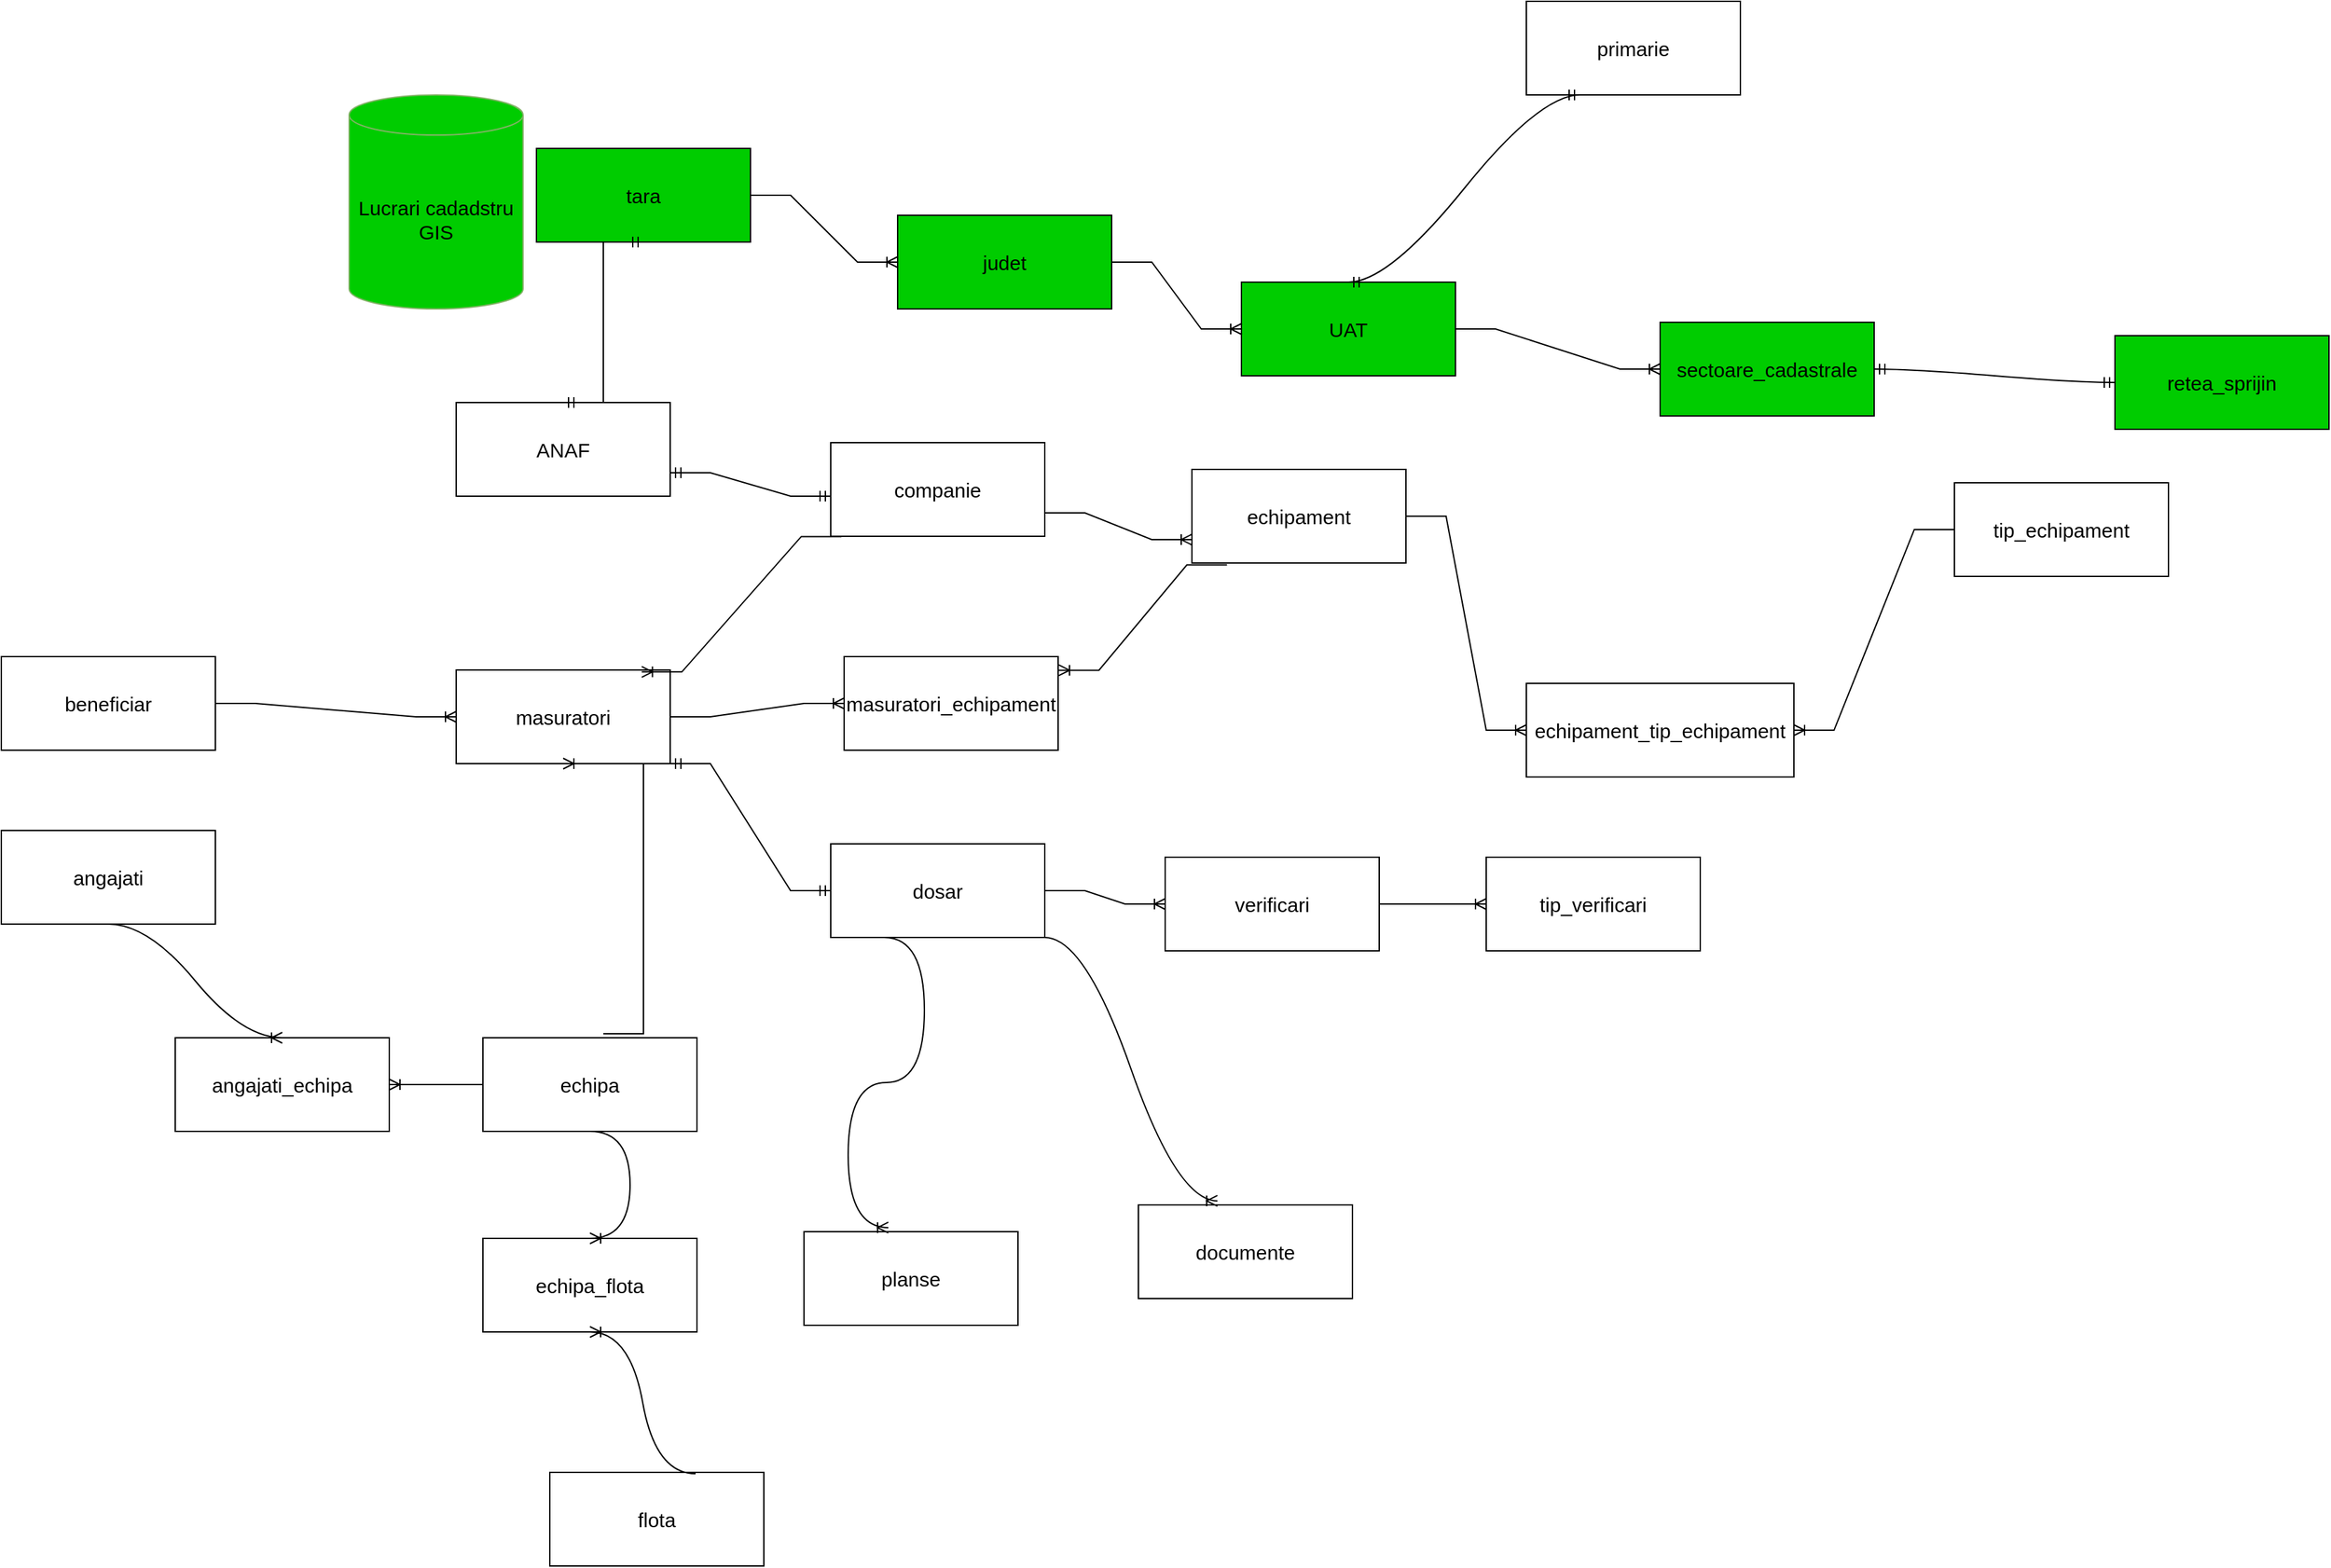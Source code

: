 <mxfile version="22.1.4" type="github">
  <diagram name="Pagină-1" id="bRxWwBNqt0c-3LS7djKt">
    <mxGraphModel dx="1943" dy="2729" grid="1" gridSize="10" guides="1" tooltips="1" connect="1" arrows="1" fold="1" page="1" pageScale="1" pageWidth="827" pageHeight="1169" math="0" shadow="0">
      <root>
        <mxCell id="0" />
        <mxCell id="1" parent="0" />
        <mxCell id="CSEjm_ukC-roUuF_pxlE-1" value="&lt;font style=&quot;font-size: 15px;&quot;&gt;Lucrari cadadstru&lt;br&gt;GIS&lt;/font&gt;" style="shape=cylinder3;whiteSpace=wrap;html=1;boundedLbl=1;backgroundOutline=1;size=15;fillColor=#00CC00;strokeColor=#82B366;labelBackgroundColor=none;" parent="1" vertex="1">
          <mxGeometry width="130" height="160" as="geometry" />
        </mxCell>
        <mxCell id="CSEjm_ukC-roUuF_pxlE-2" value="&lt;font style=&quot;font-size: 15px;&quot;&gt;sectoare_cadastrale&lt;/font&gt;" style="rounded=0;whiteSpace=wrap;html=1;fillColor=#00CC00;" parent="1" vertex="1">
          <mxGeometry x="980" y="170" width="160" height="70" as="geometry" />
        </mxCell>
        <mxCell id="CSEjm_ukC-roUuF_pxlE-4" value="&lt;font style=&quot;font-size: 15px;&quot;&gt;retea_sprijin&lt;/font&gt;" style="rounded=0;whiteSpace=wrap;html=1;fillColor=#00CC00;" parent="1" vertex="1">
          <mxGeometry x="1320" y="180" width="160" height="70" as="geometry" />
        </mxCell>
        <mxCell id="CSEjm_ukC-roUuF_pxlE-5" value="&lt;font style=&quot;font-size: 15px;&quot;&gt;echipa&lt;/font&gt;" style="rounded=0;whiteSpace=wrap;html=1;" parent="1" vertex="1">
          <mxGeometry x="100" y="705" width="160" height="70" as="geometry" />
        </mxCell>
        <mxCell id="CSEjm_ukC-roUuF_pxlE-6" value="&lt;font style=&quot;font-size: 15px;&quot;&gt;angajati&lt;/font&gt;" style="rounded=0;whiteSpace=wrap;html=1;" parent="1" vertex="1">
          <mxGeometry x="-260" y="550" width="160" height="70" as="geometry" />
        </mxCell>
        <mxCell id="CSEjm_ukC-roUuF_pxlE-7" value="&lt;font style=&quot;font-size: 15px;&quot;&gt;echipament&lt;br&gt;&lt;/font&gt;" style="rounded=0;whiteSpace=wrap;html=1;" parent="1" vertex="1">
          <mxGeometry x="630" y="280" width="160" height="70" as="geometry" />
        </mxCell>
        <mxCell id="CSEjm_ukC-roUuF_pxlE-9" value="&lt;font style=&quot;font-size: 15px;&quot;&gt;flota&lt;/font&gt;" style="rounded=0;whiteSpace=wrap;html=1;" parent="1" vertex="1">
          <mxGeometry x="150" y="1030" width="160" height="70" as="geometry" />
        </mxCell>
        <mxCell id="CSEjm_ukC-roUuF_pxlE-10" value="&lt;font style=&quot;font-size: 15px;&quot;&gt;documente&lt;/font&gt;" style="rounded=0;whiteSpace=wrap;html=1;" parent="1" vertex="1">
          <mxGeometry x="590" y="830" width="160" height="70" as="geometry" />
        </mxCell>
        <mxCell id="CSEjm_ukC-roUuF_pxlE-11" value="&lt;font style=&quot;font-size: 15px;&quot;&gt;masuratori&lt;/font&gt;" style="rounded=0;whiteSpace=wrap;html=1;" parent="1" vertex="1">
          <mxGeometry x="80" y="430" width="160" height="70" as="geometry" />
        </mxCell>
        <mxCell id="CSEjm_ukC-roUuF_pxlE-12" value="&lt;font style=&quot;font-size: 15px;&quot;&gt;primarie&lt;/font&gt;" style="rounded=0;whiteSpace=wrap;html=1;" parent="1" vertex="1">
          <mxGeometry x="880" y="-70" width="160" height="70" as="geometry" />
        </mxCell>
        <mxCell id="CSEjm_ukC-roUuF_pxlE-13" value="&lt;font style=&quot;font-size: 15px;&quot;&gt;beneficiar&lt;/font&gt;" style="rounded=0;whiteSpace=wrap;html=1;" parent="1" vertex="1">
          <mxGeometry x="-260" y="420" width="160" height="70" as="geometry" />
        </mxCell>
        <mxCell id="CSEjm_ukC-roUuF_pxlE-15" value="&lt;font style=&quot;font-size: 15px;&quot;&gt;dosar&lt;/font&gt;" style="rounded=0;whiteSpace=wrap;html=1;" parent="1" vertex="1">
          <mxGeometry x="360" y="560" width="160" height="70" as="geometry" />
        </mxCell>
        <mxCell id="CSEjm_ukC-roUuF_pxlE-17" value="&lt;font style=&quot;font-size: 15px;&quot;&gt;planse&lt;/font&gt;" style="rounded=0;whiteSpace=wrap;html=1;" parent="1" vertex="1">
          <mxGeometry x="340" y="850" width="160" height="70" as="geometry" />
        </mxCell>
        <mxCell id="CSEjm_ukC-roUuF_pxlE-20" value="&lt;font style=&quot;font-size: 15px;&quot;&gt;verificari&lt;/font&gt;" style="rounded=0;whiteSpace=wrap;html=1;" parent="1" vertex="1">
          <mxGeometry x="610" y="570" width="160" height="70" as="geometry" />
        </mxCell>
        <mxCell id="O0qFM0V7ysI8Hi2hmVqK-1" value="&lt;span style=&quot;font-size: 15px;&quot;&gt;UAT&lt;/span&gt;" style="rounded=0;whiteSpace=wrap;html=1;fillColor=#00CC00;" vertex="1" parent="1">
          <mxGeometry x="667" y="140" width="160" height="70" as="geometry" />
        </mxCell>
        <mxCell id="O0qFM0V7ysI8Hi2hmVqK-2" value="" style="edgeStyle=entityRelationEdgeStyle;fontSize=12;html=1;endArrow=ERoneToMany;rounded=0;" edge="1" parent="1" source="O0qFM0V7ysI8Hi2hmVqK-1" target="CSEjm_ukC-roUuF_pxlE-2">
          <mxGeometry width="100" height="100" relative="1" as="geometry">
            <mxPoint x="210" y="190" as="sourcePoint" />
            <mxPoint x="310" y="90" as="targetPoint" />
            <Array as="points">
              <mxPoint x="150" y="210" />
              <mxPoint x="200" y="220" />
            </Array>
          </mxGeometry>
        </mxCell>
        <mxCell id="O0qFM0V7ysI8Hi2hmVqK-3" value="&lt;span style=&quot;font-size: 15px;&quot;&gt;judet&lt;/span&gt;" style="rounded=0;whiteSpace=wrap;html=1;fillColor=#00CC00;" vertex="1" parent="1">
          <mxGeometry x="410" y="90" width="160" height="70" as="geometry" />
        </mxCell>
        <mxCell id="O0qFM0V7ysI8Hi2hmVqK-4" value="" style="edgeStyle=entityRelationEdgeStyle;fontSize=12;html=1;endArrow=ERoneToMany;rounded=0;entryX=0;entryY=0.5;entryDx=0;entryDy=0;" edge="1" parent="1" source="O0qFM0V7ysI8Hi2hmVqK-3" target="O0qFM0V7ysI8Hi2hmVqK-1">
          <mxGeometry width="100" height="100" relative="1" as="geometry">
            <mxPoint x="290" y="100" as="sourcePoint" />
            <mxPoint x="390" as="targetPoint" />
          </mxGeometry>
        </mxCell>
        <mxCell id="O0qFM0V7ysI8Hi2hmVqK-5" value="&lt;span style=&quot;font-size: 15px;&quot;&gt;tara&lt;/span&gt;" style="rounded=0;whiteSpace=wrap;html=1;fillColor=#00CC00;" vertex="1" parent="1">
          <mxGeometry x="140" y="40" width="160" height="70" as="geometry" />
        </mxCell>
        <mxCell id="O0qFM0V7ysI8Hi2hmVqK-6" value="" style="edgeStyle=entityRelationEdgeStyle;fontSize=12;html=1;endArrow=ERoneToMany;rounded=0;exitX=1;exitY=0.5;exitDx=0;exitDy=0;entryX=0;entryY=0.5;entryDx=0;entryDy=0;" edge="1" parent="1" source="O0qFM0V7ysI8Hi2hmVqK-5" target="O0qFM0V7ysI8Hi2hmVqK-3">
          <mxGeometry width="100" height="100" relative="1" as="geometry">
            <mxPoint x="290" y="100" as="sourcePoint" />
            <mxPoint x="390" as="targetPoint" />
            <Array as="points">
              <mxPoint x="300" y="90" />
              <mxPoint x="310" y="90" />
              <mxPoint x="300" y="80" />
            </Array>
          </mxGeometry>
        </mxCell>
        <mxCell id="O0qFM0V7ysI8Hi2hmVqK-9" value="&lt;font style=&quot;font-size: 15px;&quot;&gt;companie&lt;br&gt;&lt;/font&gt;" style="rounded=0;whiteSpace=wrap;html=1;" vertex="1" parent="1">
          <mxGeometry x="360" y="260" width="160" height="70" as="geometry" />
        </mxCell>
        <mxCell id="O0qFM0V7ysI8Hi2hmVqK-10" value="" style="edgeStyle=entityRelationEdgeStyle;fontSize=12;html=1;endArrow=ERoneToMany;rounded=0;exitX=1;exitY=0.75;exitDx=0;exitDy=0;entryX=0;entryY=0.75;entryDx=0;entryDy=0;" edge="1" parent="1" source="O0qFM0V7ysI8Hi2hmVqK-9" target="CSEjm_ukC-roUuF_pxlE-7">
          <mxGeometry width="100" height="100" relative="1" as="geometry">
            <mxPoint x="200" y="280" as="sourcePoint" />
            <mxPoint x="300" y="180" as="targetPoint" />
          </mxGeometry>
        </mxCell>
        <mxCell id="O0qFM0V7ysI8Hi2hmVqK-11" value="&lt;font style=&quot;font-size: 15px;&quot;&gt;ANAF&lt;br&gt;&lt;/font&gt;" style="rounded=0;whiteSpace=wrap;html=1;" vertex="1" parent="1">
          <mxGeometry x="80" y="230" width="160" height="70" as="geometry" />
        </mxCell>
        <mxCell id="O0qFM0V7ysI8Hi2hmVqK-12" value="" style="edgeStyle=entityRelationEdgeStyle;fontSize=12;html=1;endArrow=ERmandOne;startArrow=ERmandOne;rounded=0;entryX=1;entryY=0.75;entryDx=0;entryDy=0;exitX=0;exitY=0.571;exitDx=0;exitDy=0;exitPerimeter=0;" edge="1" parent="1" source="O0qFM0V7ysI8Hi2hmVqK-9" target="O0qFM0V7ysI8Hi2hmVqK-11">
          <mxGeometry width="100" height="100" relative="1" as="geometry">
            <mxPoint x="50" y="460" as="sourcePoint" />
            <mxPoint x="150" y="360" as="targetPoint" />
            <Array as="points">
              <mxPoint x="110" y="260" />
            </Array>
          </mxGeometry>
        </mxCell>
        <mxCell id="O0qFM0V7ysI8Hi2hmVqK-13" value="" style="edgeStyle=entityRelationEdgeStyle;fontSize=12;html=1;endArrow=ERmandOne;startArrow=ERmandOne;rounded=0;entryX=0.5;entryY=1;entryDx=0;entryDy=0;exitX=0.5;exitY=0;exitDx=0;exitDy=0;" edge="1" parent="1" source="O0qFM0V7ysI8Hi2hmVqK-11" target="O0qFM0V7ysI8Hi2hmVqK-5">
          <mxGeometry width="100" height="100" relative="1" as="geometry">
            <mxPoint x="160" y="210" as="sourcePoint" />
            <mxPoint x="260" y="110" as="targetPoint" />
            <Array as="points">
              <mxPoint x="200" y="170" />
            </Array>
          </mxGeometry>
        </mxCell>
        <mxCell id="O0qFM0V7ysI8Hi2hmVqK-14" value="" style="edgeStyle=entityRelationEdgeStyle;fontSize=12;html=1;endArrow=ERoneToMany;rounded=0;exitX=0.05;exitY=1.003;exitDx=0;exitDy=0;exitPerimeter=0;entryX=0.867;entryY=0.02;entryDx=0;entryDy=0;entryPerimeter=0;" edge="1" parent="1" source="O0qFM0V7ysI8Hi2hmVqK-9" target="CSEjm_ukC-roUuF_pxlE-11">
          <mxGeometry width="100" height="100" relative="1" as="geometry">
            <mxPoint x="350" y="360" as="sourcePoint" />
            <mxPoint x="450" y="260" as="targetPoint" />
          </mxGeometry>
        </mxCell>
        <mxCell id="O0qFM0V7ysI8Hi2hmVqK-16" value="&lt;font style=&quot;font-size: 15px;&quot;&gt;masuratori_echipament&lt;br&gt;&lt;/font&gt;" style="rounded=0;whiteSpace=wrap;html=1;" vertex="1" parent="1">
          <mxGeometry x="370" y="420" width="160" height="70" as="geometry" />
        </mxCell>
        <mxCell id="O0qFM0V7ysI8Hi2hmVqK-17" value="" style="edgeStyle=entityRelationEdgeStyle;fontSize=12;html=1;endArrow=ERoneToMany;rounded=0;exitX=1;exitY=0.5;exitDx=0;exitDy=0;entryX=0;entryY=0.5;entryDx=0;entryDy=0;" edge="1" parent="1" source="CSEjm_ukC-roUuF_pxlE-11" target="O0qFM0V7ysI8Hi2hmVqK-16">
          <mxGeometry width="100" height="100" relative="1" as="geometry">
            <mxPoint x="380" y="360" as="sourcePoint" />
            <mxPoint x="480" y="260" as="targetPoint" />
          </mxGeometry>
        </mxCell>
        <mxCell id="O0qFM0V7ysI8Hi2hmVqK-18" value="" style="edgeStyle=entityRelationEdgeStyle;fontSize=12;html=1;endArrow=ERoneToMany;rounded=0;exitX=0.164;exitY=1.02;exitDx=0;exitDy=0;entryX=1.003;entryY=0.146;entryDx=0;entryDy=0;entryPerimeter=0;exitPerimeter=0;" edge="1" parent="1" source="CSEjm_ukC-roUuF_pxlE-7" target="O0qFM0V7ysI8Hi2hmVqK-16">
          <mxGeometry width="100" height="100" relative="1" as="geometry">
            <mxPoint x="380" y="360" as="sourcePoint" />
            <mxPoint x="480" y="260" as="targetPoint" />
          </mxGeometry>
        </mxCell>
        <mxCell id="O0qFM0V7ysI8Hi2hmVqK-20" value="&lt;font style=&quot;font-size: 15px;&quot;&gt;angajati_echipa&lt;/font&gt;" style="rounded=0;whiteSpace=wrap;html=1;" vertex="1" parent="1">
          <mxGeometry x="-130" y="705" width="160" height="70" as="geometry" />
        </mxCell>
        <mxCell id="O0qFM0V7ysI8Hi2hmVqK-22" value="" style="edgeStyle=entityRelationEdgeStyle;fontSize=12;html=1;endArrow=ERoneToMany;exitX=0.5;exitY=1;exitDx=0;exitDy=0;entryX=0.5;entryY=0;entryDx=0;entryDy=0;curved=1;" edge="1" parent="1" source="CSEjm_ukC-roUuF_pxlE-6" target="O0qFM0V7ysI8Hi2hmVqK-20">
          <mxGeometry width="100" height="100" relative="1" as="geometry">
            <mxPoint x="-10" y="595" as="sourcePoint" />
            <mxPoint x="90" y="495" as="targetPoint" />
            <Array as="points">
              <mxPoint x="-100" y="650" />
              <mxPoint x="-110" y="620" />
            </Array>
          </mxGeometry>
        </mxCell>
        <mxCell id="O0qFM0V7ysI8Hi2hmVqK-23" value="" style="edgeStyle=entityRelationEdgeStyle;fontSize=12;html=1;endArrow=ERoneToMany;rounded=0;exitX=0;exitY=0.5;exitDx=0;exitDy=0;entryX=1;entryY=0.5;entryDx=0;entryDy=0;" edge="1" parent="1" source="CSEjm_ukC-roUuF_pxlE-5" target="O0qFM0V7ysI8Hi2hmVqK-20">
          <mxGeometry width="100" height="100" relative="1" as="geometry">
            <mxPoint x="-10" y="595" as="sourcePoint" />
            <mxPoint x="90" y="495" as="targetPoint" />
          </mxGeometry>
        </mxCell>
        <mxCell id="O0qFM0V7ysI8Hi2hmVqK-24" value="" style="edgeStyle=entityRelationEdgeStyle;fontSize=12;html=1;endArrow=ERoneToMany;rounded=0;entryX=0.5;entryY=1;entryDx=0;entryDy=0;" edge="1" parent="1" target="CSEjm_ukC-roUuF_pxlE-11">
          <mxGeometry width="100" height="100" relative="1" as="geometry">
            <mxPoint x="190" y="702" as="sourcePoint" />
            <mxPoint x="430" y="440" as="targetPoint" />
          </mxGeometry>
        </mxCell>
        <mxCell id="O0qFM0V7ysI8Hi2hmVqK-25" value="&lt;font style=&quot;font-size: 15px;&quot;&gt;echipa_flota&lt;/font&gt;" style="rounded=0;whiteSpace=wrap;html=1;" vertex="1" parent="1">
          <mxGeometry x="100" y="855" width="160" height="70" as="geometry" />
        </mxCell>
        <mxCell id="O0qFM0V7ysI8Hi2hmVqK-26" value="" style="edgeStyle=entityRelationEdgeStyle;fontSize=12;html=1;endArrow=ERoneToMany;curved=1;exitX=0.681;exitY=0.014;exitDx=0;exitDy=0;entryX=0.5;entryY=1;entryDx=0;entryDy=0;exitPerimeter=0;" edge="1" parent="1" source="CSEjm_ukC-roUuF_pxlE-9" target="O0qFM0V7ysI8Hi2hmVqK-25">
          <mxGeometry width="100" height="100" relative="1" as="geometry">
            <mxPoint x="450" y="390" as="sourcePoint" />
            <mxPoint x="550" y="290" as="targetPoint" />
          </mxGeometry>
        </mxCell>
        <mxCell id="O0qFM0V7ysI8Hi2hmVqK-27" value="" style="edgeStyle=entityRelationEdgeStyle;fontSize=12;html=1;endArrow=ERoneToMany;exitX=0.5;exitY=1;exitDx=0;exitDy=0;curved=1;entryX=0.5;entryY=0;entryDx=0;entryDy=0;" edge="1" parent="1" source="CSEjm_ukC-roUuF_pxlE-5" target="O0qFM0V7ysI8Hi2hmVqK-25">
          <mxGeometry width="100" height="100" relative="1" as="geometry">
            <mxPoint x="450" y="390" as="sourcePoint" />
            <mxPoint x="550" y="290" as="targetPoint" />
          </mxGeometry>
        </mxCell>
        <mxCell id="O0qFM0V7ysI8Hi2hmVqK-28" value="" style="edgeStyle=entityRelationEdgeStyle;fontSize=12;html=1;endArrow=ERmandOne;startArrow=ERmandOne;entryX=1;entryY=0.5;entryDx=0;entryDy=0;exitX=0;exitY=0.5;exitDx=0;exitDy=0;curved=1;" edge="1" parent="1" source="CSEjm_ukC-roUuF_pxlE-4" target="CSEjm_ukC-roUuF_pxlE-2">
          <mxGeometry width="100" height="100" relative="1" as="geometry">
            <mxPoint x="550" y="590" as="sourcePoint" />
            <mxPoint x="650" y="490" as="targetPoint" />
          </mxGeometry>
        </mxCell>
        <mxCell id="O0qFM0V7ysI8Hi2hmVqK-29" value="" style="edgeStyle=entityRelationEdgeStyle;fontSize=12;html=1;endArrow=ERmandOne;startArrow=ERmandOne;entryX=0.25;entryY=1;entryDx=0;entryDy=0;exitX=0.5;exitY=0;exitDx=0;exitDy=0;curved=1;" edge="1" parent="1" source="O0qFM0V7ysI8Hi2hmVqK-1" target="CSEjm_ukC-roUuF_pxlE-12">
          <mxGeometry width="100" height="100" relative="1" as="geometry">
            <mxPoint x="1040" y="600" as="sourcePoint" />
            <mxPoint x="1140" y="500" as="targetPoint" />
          </mxGeometry>
        </mxCell>
        <mxCell id="O0qFM0V7ysI8Hi2hmVqK-30" value="" style="edgeStyle=entityRelationEdgeStyle;fontSize=12;html=1;endArrow=ERoneToMany;rounded=0;entryX=0;entryY=0.5;entryDx=0;entryDy=0;exitX=1;exitY=0.5;exitDx=0;exitDy=0;" edge="1" parent="1" source="CSEjm_ukC-roUuF_pxlE-13" target="CSEjm_ukC-roUuF_pxlE-11">
          <mxGeometry width="100" height="100" relative="1" as="geometry">
            <mxPoint x="-50" y="500" as="sourcePoint" />
            <mxPoint x="150" y="500" as="targetPoint" />
          </mxGeometry>
        </mxCell>
        <mxCell id="O0qFM0V7ysI8Hi2hmVqK-31" value="&lt;font style=&quot;font-size: 15px;&quot;&gt;tip_echipament&lt;br&gt;&lt;/font&gt;" style="rounded=0;whiteSpace=wrap;html=1;" vertex="1" parent="1">
          <mxGeometry x="1200" y="290" width="160" height="70" as="geometry" />
        </mxCell>
        <mxCell id="O0qFM0V7ysI8Hi2hmVqK-32" value="&lt;font style=&quot;font-size: 15px;&quot;&gt;echipament_tip_echipament&lt;br&gt;&lt;/font&gt;" style="rounded=0;whiteSpace=wrap;html=1;" vertex="1" parent="1">
          <mxGeometry x="880" y="440" width="200" height="70" as="geometry" />
        </mxCell>
        <mxCell id="O0qFM0V7ysI8Hi2hmVqK-33" value="" style="edgeStyle=entityRelationEdgeStyle;fontSize=12;html=1;endArrow=ERoneToMany;rounded=0;exitX=1;exitY=0.5;exitDx=0;exitDy=0;entryX=0;entryY=0.5;entryDx=0;entryDy=0;" edge="1" parent="1" source="CSEjm_ukC-roUuF_pxlE-7" target="O0qFM0V7ysI8Hi2hmVqK-32">
          <mxGeometry width="100" height="100" relative="1" as="geometry">
            <mxPoint x="1480" y="800" as="sourcePoint" />
            <mxPoint x="1580" y="700" as="targetPoint" />
          </mxGeometry>
        </mxCell>
        <mxCell id="O0qFM0V7ysI8Hi2hmVqK-34" value="" style="edgeStyle=entityRelationEdgeStyle;fontSize=12;html=1;endArrow=ERoneToMany;rounded=0;exitX=0;exitY=0.5;exitDx=0;exitDy=0;entryX=1;entryY=0.5;entryDx=0;entryDy=0;" edge="1" parent="1" source="O0qFM0V7ysI8Hi2hmVqK-31" target="O0qFM0V7ysI8Hi2hmVqK-32">
          <mxGeometry width="100" height="100" relative="1" as="geometry">
            <mxPoint x="1010" y="800" as="sourcePoint" />
            <mxPoint x="1110" y="700" as="targetPoint" />
          </mxGeometry>
        </mxCell>
        <mxCell id="O0qFM0V7ysI8Hi2hmVqK-35" value="&lt;font style=&quot;font-size: 15px;&quot;&gt;tip_verificari&lt;/font&gt;" style="rounded=0;whiteSpace=wrap;html=1;" vertex="1" parent="1">
          <mxGeometry x="850" y="570" width="160" height="70" as="geometry" />
        </mxCell>
        <mxCell id="O0qFM0V7ysI8Hi2hmVqK-36" value="" style="edgeStyle=entityRelationEdgeStyle;fontSize=12;html=1;endArrow=ERoneToMany;rounded=0;exitX=1;exitY=0.5;exitDx=0;exitDy=0;entryX=0;entryY=0.5;entryDx=0;entryDy=0;" edge="1" parent="1" source="CSEjm_ukC-roUuF_pxlE-20" target="O0qFM0V7ysI8Hi2hmVqK-35">
          <mxGeometry width="100" height="100" relative="1" as="geometry">
            <mxPoint x="720" y="900" as="sourcePoint" />
            <mxPoint x="820" y="800" as="targetPoint" />
          </mxGeometry>
        </mxCell>
        <mxCell id="O0qFM0V7ysI8Hi2hmVqK-37" value="" style="edgeStyle=entityRelationEdgeStyle;fontSize=12;html=1;endArrow=ERmandOne;startArrow=ERmandOne;rounded=0;exitX=1;exitY=1;exitDx=0;exitDy=0;entryX=0;entryY=0.5;entryDx=0;entryDy=0;" edge="1" parent="1" source="CSEjm_ukC-roUuF_pxlE-11" target="CSEjm_ukC-roUuF_pxlE-15">
          <mxGeometry width="100" height="100" relative="1" as="geometry">
            <mxPoint x="540" y="800" as="sourcePoint" />
            <mxPoint x="640" y="700" as="targetPoint" />
          </mxGeometry>
        </mxCell>
        <mxCell id="O0qFM0V7ysI8Hi2hmVqK-38" value="" style="edgeStyle=entityRelationEdgeStyle;fontSize=12;html=1;endArrow=ERoneToMany;rounded=0;exitX=1;exitY=0.5;exitDx=0;exitDy=0;entryX=0;entryY=0.5;entryDx=0;entryDy=0;" edge="1" parent="1" source="CSEjm_ukC-roUuF_pxlE-15" target="CSEjm_ukC-roUuF_pxlE-20">
          <mxGeometry width="100" height="100" relative="1" as="geometry">
            <mxPoint x="870" y="800" as="sourcePoint" />
            <mxPoint x="970" y="700" as="targetPoint" />
          </mxGeometry>
        </mxCell>
        <mxCell id="O0qFM0V7ysI8Hi2hmVqK-39" value="" style="edgeStyle=entityRelationEdgeStyle;fontSize=12;html=1;endArrow=ERoneToMany;exitX=0.25;exitY=1;exitDx=0;exitDy=0;entryX=0.394;entryY=-0.043;entryDx=0;entryDy=0;entryPerimeter=0;curved=1;" edge="1" parent="1" source="CSEjm_ukC-roUuF_pxlE-15" target="CSEjm_ukC-roUuF_pxlE-17">
          <mxGeometry width="100" height="100" relative="1" as="geometry">
            <mxPoint x="450" y="800" as="sourcePoint" />
            <mxPoint x="550" y="700" as="targetPoint" />
          </mxGeometry>
        </mxCell>
        <mxCell id="O0qFM0V7ysI8Hi2hmVqK-40" value="" style="edgeStyle=entityRelationEdgeStyle;fontSize=12;html=1;endArrow=ERoneToMany;entryX=0.369;entryY=-0.043;entryDx=0;entryDy=0;entryPerimeter=0;exitX=1;exitY=1;exitDx=0;exitDy=0;curved=1;" edge="1" parent="1" source="CSEjm_ukC-roUuF_pxlE-15" target="CSEjm_ukC-roUuF_pxlE-10">
          <mxGeometry width="100" height="100" relative="1" as="geometry">
            <mxPoint x="450" y="800" as="sourcePoint" />
            <mxPoint x="550" y="700" as="targetPoint" />
          </mxGeometry>
        </mxCell>
      </root>
    </mxGraphModel>
  </diagram>
</mxfile>
